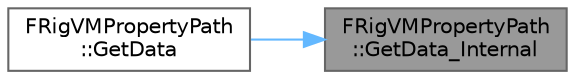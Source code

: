 digraph "FRigVMPropertyPath::GetData_Internal"
{
 // INTERACTIVE_SVG=YES
 // LATEX_PDF_SIZE
  bgcolor="transparent";
  edge [fontname=Helvetica,fontsize=10,labelfontname=Helvetica,labelfontsize=10];
  node [fontname=Helvetica,fontsize=10,shape=box,height=0.2,width=0.4];
  rankdir="RL";
  Node1 [id="Node000001",label="FRigVMPropertyPath\l::GetData_Internal",height=0.2,width=0.4,color="gray40", fillcolor="grey60", style="filled", fontcolor="black",tooltip=" "];
  Node1 -> Node2 [id="edge1_Node000001_Node000002",dir="back",color="steelblue1",style="solid",tooltip=" "];
  Node2 [id="Node000002",label="FRigVMPropertyPath\l::GetData",height=0.2,width=0.4,color="grey40", fillcolor="white", style="filled",URL="$d0/dcc/classFRigVMPropertyPath.html#af74b383cc16944d48731850370d1ee3e",tooltip="Accessor for traversing the path and returning the memory of the tail."];
}
